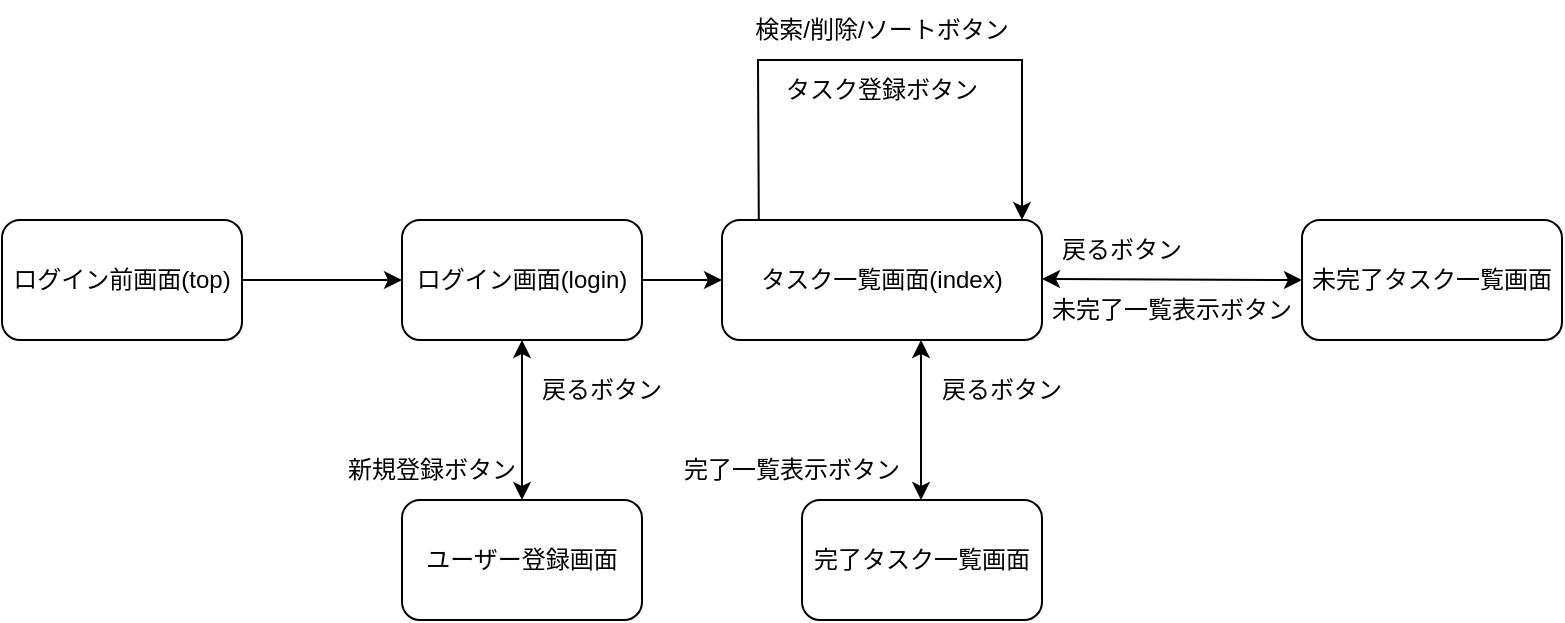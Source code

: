 <mxfile version="24.7.6">
  <diagram name="ページ1" id="VwTjASdEL7KmoYmHlcBj">
    <mxGraphModel dx="1290" dy="522" grid="1" gridSize="10" guides="1" tooltips="1" connect="1" arrows="1" fold="1" page="1" pageScale="1" pageWidth="827" pageHeight="1169" math="0" shadow="0">
      <root>
        <mxCell id="0" />
        <mxCell id="1" parent="0" />
        <mxCell id="bobE95oRSobrlzRdIuCV-1" value="ログイン前画面(top)" style="rounded=1;whiteSpace=wrap;html=1;" vertex="1" parent="1">
          <mxGeometry x="10" y="200" width="120" height="60" as="geometry" />
        </mxCell>
        <mxCell id="bobE95oRSobrlzRdIuCV-5" value="" style="edgeStyle=orthogonalEdgeStyle;rounded=0;orthogonalLoop=1;jettySize=auto;html=1;" edge="1" parent="1" source="bobE95oRSobrlzRdIuCV-2" target="bobE95oRSobrlzRdIuCV-4">
          <mxGeometry relative="1" as="geometry" />
        </mxCell>
        <mxCell id="bobE95oRSobrlzRdIuCV-2" value="ログイン画面(login)" style="rounded=1;whiteSpace=wrap;html=1;" vertex="1" parent="1">
          <mxGeometry x="210" y="200" width="120" height="60" as="geometry" />
        </mxCell>
        <mxCell id="bobE95oRSobrlzRdIuCV-4" value="タスク一覧画面(index)" style="rounded=1;whiteSpace=wrap;html=1;" vertex="1" parent="1">
          <mxGeometry x="370" y="200" width="160" height="60" as="geometry" />
        </mxCell>
        <mxCell id="bobE95oRSobrlzRdIuCV-6" value="未完了タスク一覧画面" style="rounded=1;whiteSpace=wrap;html=1;" vertex="1" parent="1">
          <mxGeometry x="660" y="200" width="130" height="60" as="geometry" />
        </mxCell>
        <mxCell id="bobE95oRSobrlzRdIuCV-8" value="完了タスク一覧画面" style="whiteSpace=wrap;html=1;rounded=1;" vertex="1" parent="1">
          <mxGeometry x="410" y="340" width="120" height="60" as="geometry" />
        </mxCell>
        <mxCell id="bobE95oRSobrlzRdIuCV-10" value="ユーザー登録画面" style="rounded=1;whiteSpace=wrap;html=1;" vertex="1" parent="1">
          <mxGeometry x="210" y="340" width="120" height="60" as="geometry" />
        </mxCell>
        <mxCell id="bobE95oRSobrlzRdIuCV-12" value="" style="endArrow=classic;html=1;rounded=0;entryX=0;entryY=0.5;entryDx=0;entryDy=0;" edge="1" parent="1" target="bobE95oRSobrlzRdIuCV-2">
          <mxGeometry width="50" height="50" relative="1" as="geometry">
            <mxPoint x="130" y="230" as="sourcePoint" />
            <mxPoint x="180" y="180" as="targetPoint" />
          </mxGeometry>
        </mxCell>
        <mxCell id="bobE95oRSobrlzRdIuCV-13" value="" style="endArrow=classic;startArrow=classic;html=1;rounded=0;exitX=0.5;exitY=0;exitDx=0;exitDy=0;entryX=0.5;entryY=1;entryDx=0;entryDy=0;" edge="1" parent="1" source="bobE95oRSobrlzRdIuCV-10" target="bobE95oRSobrlzRdIuCV-2">
          <mxGeometry width="50" height="50" relative="1" as="geometry">
            <mxPoint x="390" y="300" as="sourcePoint" />
            <mxPoint x="440" y="250" as="targetPoint" />
          </mxGeometry>
        </mxCell>
        <mxCell id="bobE95oRSobrlzRdIuCV-14" value="" style="endArrow=classic;startArrow=classic;html=1;rounded=0;exitX=0.5;exitY=0;exitDx=0;exitDy=0;entryX=0.5;entryY=1;entryDx=0;entryDy=0;" edge="1" parent="1">
          <mxGeometry width="50" height="50" relative="1" as="geometry">
            <mxPoint x="469.5" y="340" as="sourcePoint" />
            <mxPoint x="469.5" y="260" as="targetPoint" />
          </mxGeometry>
        </mxCell>
        <mxCell id="bobE95oRSobrlzRdIuCV-15" value="" style="endArrow=classic;startArrow=classic;html=1;rounded=0;exitX=0.5;exitY=0;exitDx=0;exitDy=0;entryX=0;entryY=0.5;entryDx=0;entryDy=0;" edge="1" parent="1" target="bobE95oRSobrlzRdIuCV-6">
          <mxGeometry width="50" height="50" relative="1" as="geometry">
            <mxPoint x="530" y="229.5" as="sourcePoint" />
            <mxPoint x="590" y="229.5" as="targetPoint" />
          </mxGeometry>
        </mxCell>
        <mxCell id="bobE95oRSobrlzRdIuCV-16" value="戻るボタン" style="text;html=1;align=center;verticalAlign=middle;whiteSpace=wrap;rounded=0;" vertex="1" parent="1">
          <mxGeometry x="270" y="270" width="80" height="30" as="geometry" />
        </mxCell>
        <mxCell id="bobE95oRSobrlzRdIuCV-17" value="新規登録ボタン" style="text;html=1;align=center;verticalAlign=middle;whiteSpace=wrap;rounded=0;" vertex="1" parent="1">
          <mxGeometry x="180" y="310" width="90" height="30" as="geometry" />
        </mxCell>
        <mxCell id="bobE95oRSobrlzRdIuCV-18" value="戻るボタン" style="text;html=1;align=center;verticalAlign=middle;whiteSpace=wrap;rounded=0;" vertex="1" parent="1">
          <mxGeometry x="470" y="270" width="80" height="30" as="geometry" />
        </mxCell>
        <mxCell id="bobE95oRSobrlzRdIuCV-19" value="完了一覧表示ボタン" style="text;html=1;align=center;verticalAlign=middle;whiteSpace=wrap;rounded=0;" vertex="1" parent="1">
          <mxGeometry x="340" y="310" width="130" height="30" as="geometry" />
        </mxCell>
        <mxCell id="bobE95oRSobrlzRdIuCV-20" value="未完了一覧表示ボタン" style="text;html=1;align=center;verticalAlign=middle;whiteSpace=wrap;rounded=0;" vertex="1" parent="1">
          <mxGeometry x="530" y="230" width="130" height="30" as="geometry" />
        </mxCell>
        <mxCell id="bobE95oRSobrlzRdIuCV-21" value="戻るボタン" style="text;html=1;align=center;verticalAlign=middle;whiteSpace=wrap;rounded=0;" vertex="1" parent="1">
          <mxGeometry x="530" y="200" width="80" height="30" as="geometry" />
        </mxCell>
        <mxCell id="bobE95oRSobrlzRdIuCV-22" value="" style="endArrow=classic;html=1;rounded=0;exitX=0.115;exitY=-0.007;exitDx=0;exitDy=0;exitPerimeter=0;" edge="1" parent="1" source="bobE95oRSobrlzRdIuCV-4">
          <mxGeometry width="50" height="50" relative="1" as="geometry">
            <mxPoint x="420" y="200" as="sourcePoint" />
            <mxPoint x="520" y="200" as="targetPoint" />
            <Array as="points">
              <mxPoint x="388" y="120" />
              <mxPoint x="520" y="120" />
            </Array>
          </mxGeometry>
        </mxCell>
        <mxCell id="bobE95oRSobrlzRdIuCV-23" value="タスク登録ボタン" style="text;html=1;align=center;verticalAlign=middle;whiteSpace=wrap;rounded=0;" vertex="1" parent="1">
          <mxGeometry x="400" y="120" width="100" height="30" as="geometry" />
        </mxCell>
        <mxCell id="bobE95oRSobrlzRdIuCV-24" value="検索/削除/ソートボタン" style="text;html=1;align=center;verticalAlign=middle;whiteSpace=wrap;rounded=0;" vertex="1" parent="1">
          <mxGeometry x="377" y="90" width="146" height="30" as="geometry" />
        </mxCell>
      </root>
    </mxGraphModel>
  </diagram>
</mxfile>
